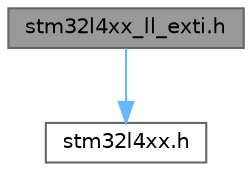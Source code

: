 digraph "stm32l4xx_ll_exti.h"
{
 // LATEX_PDF_SIZE
  bgcolor="transparent";
  edge [fontname=Helvetica,fontsize=10,labelfontname=Helvetica,labelfontsize=10];
  node [fontname=Helvetica,fontsize=10,shape=box,height=0.2,width=0.4];
  Node1 [id="Node000001",label="stm32l4xx_ll_exti.h",height=0.2,width=0.4,color="gray40", fillcolor="grey60", style="filled", fontcolor="black",tooltip="Header file of EXTI LL module."];
  Node1 -> Node2 [id="edge1_Node000001_Node000002",color="steelblue1",style="solid",tooltip=" "];
  Node2 [id="Node000002",label="stm32l4xx.h",height=0.2,width=0.4,color="grey40", fillcolor="white", style="filled",URL="$stm32l4xx_8h.html",tooltip="CMSIS STM32L4xx Device Peripheral Access Layer Header File."];
}
